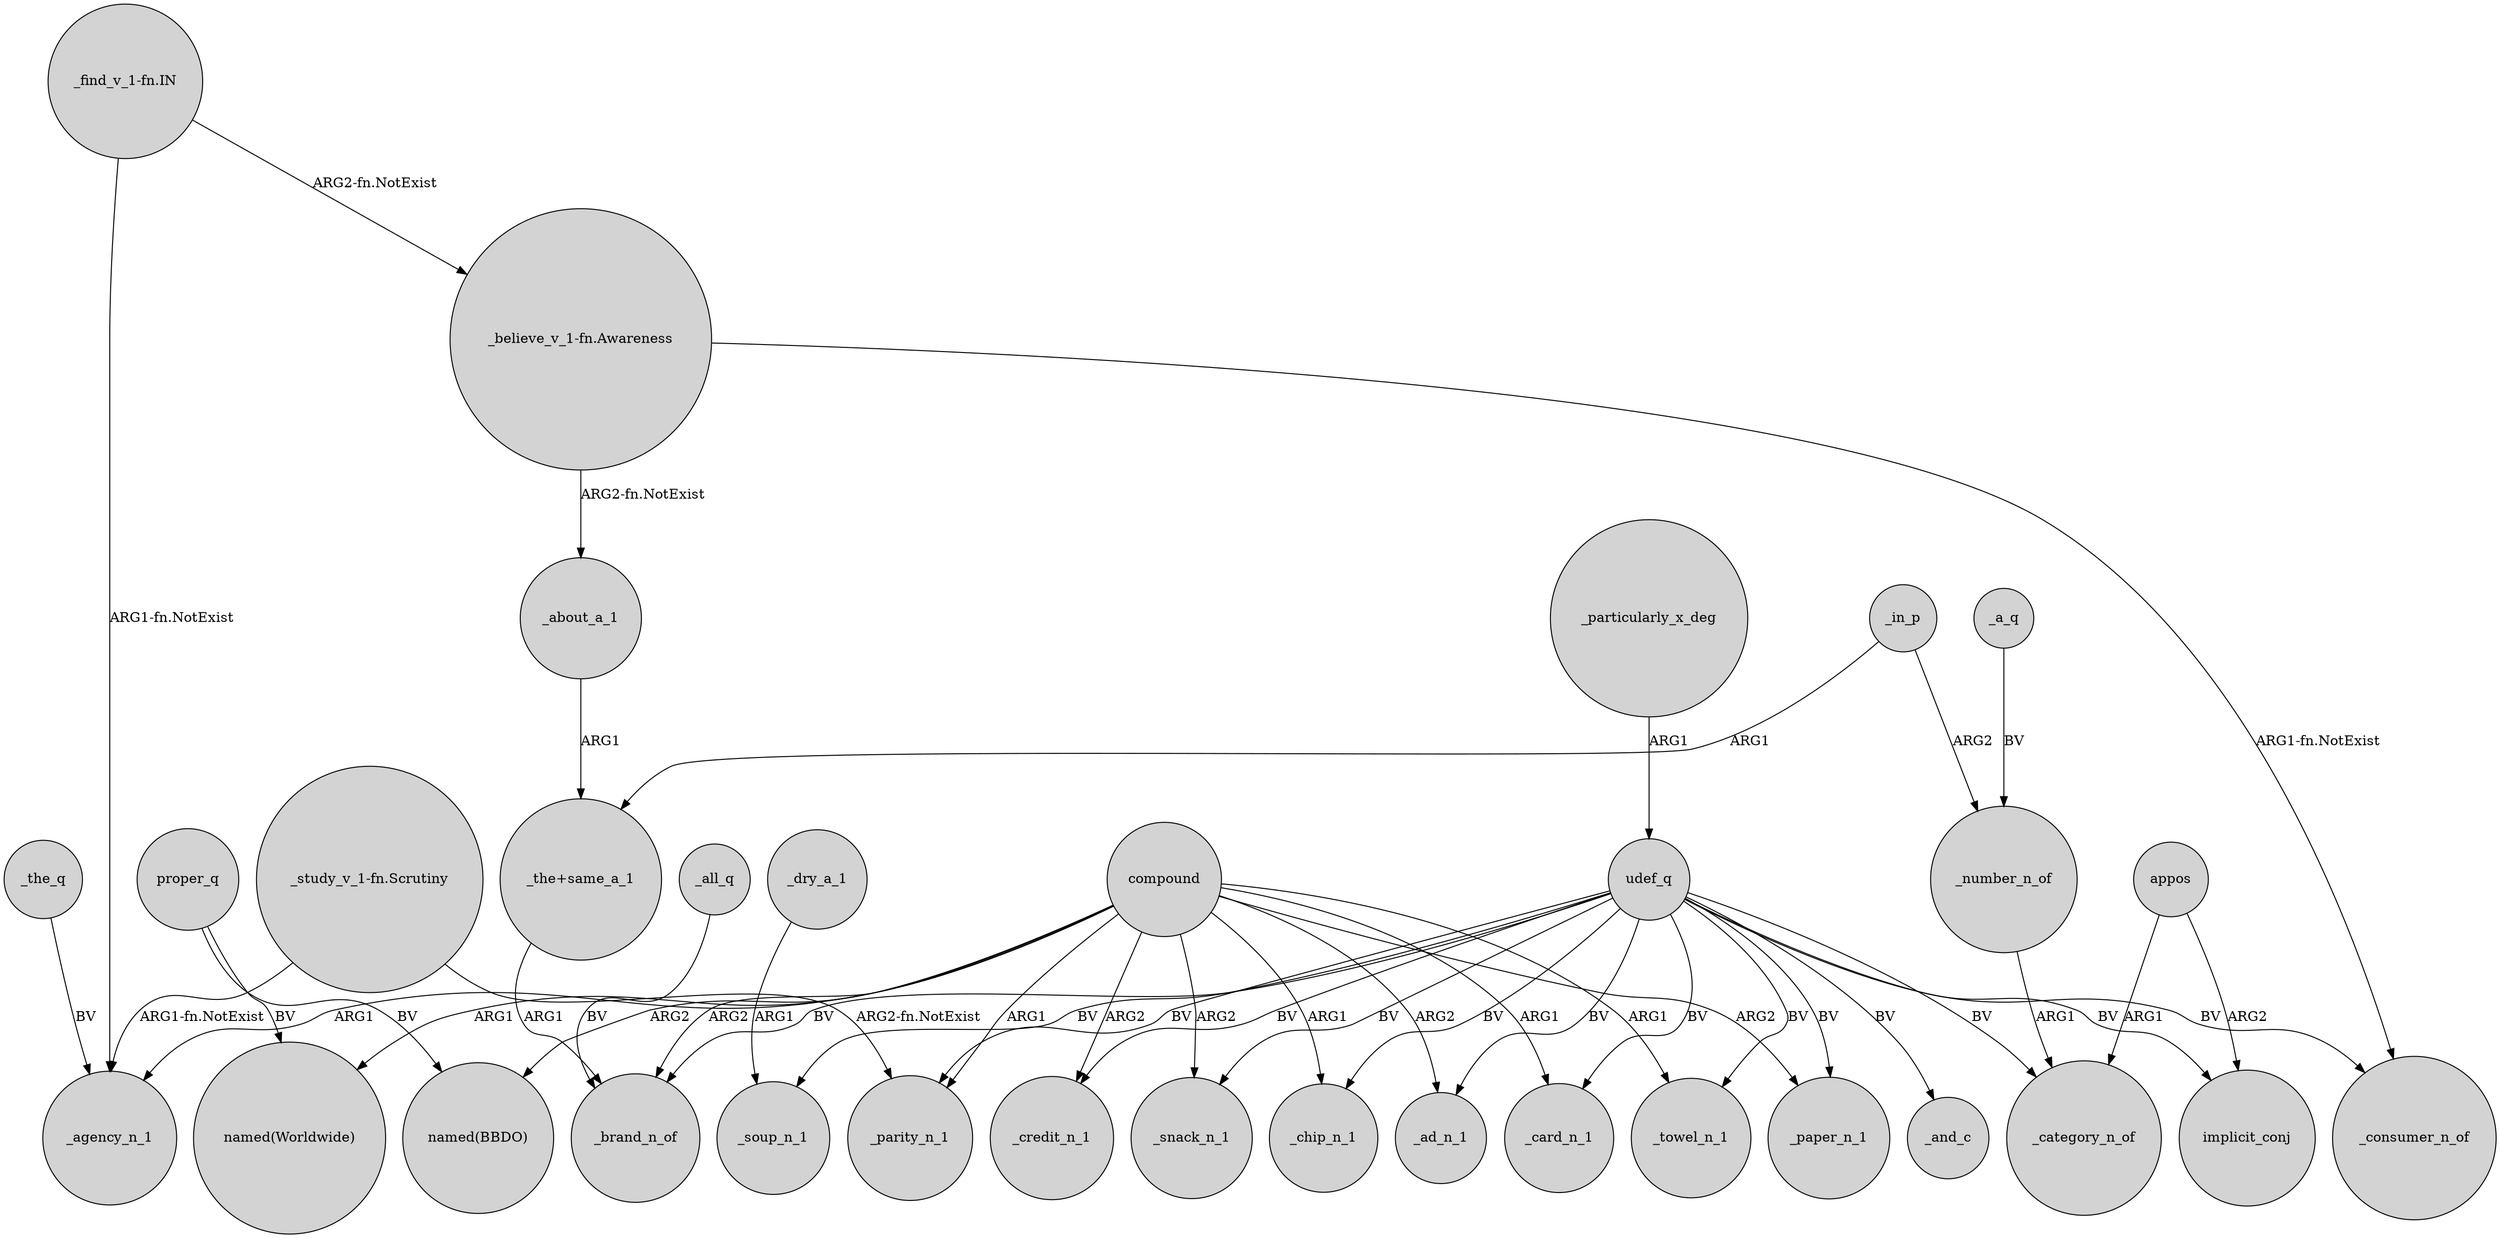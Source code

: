 digraph {
	node [shape=circle style=filled]
	_dry_a_1 -> _soup_n_1 [label=ARG1]
	_the_q -> _agency_n_1 [label=BV]
	_about_a_1 -> "_the+same_a_1" [label=ARG1]
	compound -> _agency_n_1 [label=ARG1]
	proper_q -> "named(BBDO)" [label=BV]
	compound -> _ad_n_1 [label=ARG2]
	_a_q -> _number_n_of [label=BV]
	_number_n_of -> _category_n_of [label=ARG1]
	udef_q -> _category_n_of [label=BV]
	udef_q -> _parity_n_1 [label=BV]
	udef_q -> _credit_n_1 [label=BV]
	udef_q -> _snack_n_1 [label=BV]
	compound -> _credit_n_1 [label=ARG2]
	_all_q -> _brand_n_of [label=BV]
	udef_q -> _chip_n_1 [label=BV]
	compound -> _brand_n_of [label=ARG2]
	appos -> implicit_conj [label=ARG2]
	"_the+same_a_1" -> _brand_n_of [label=ARG1]
	compound -> _parity_n_1 [label=ARG1]
	"_find_v_1-fn.IN" -> "_believe_v_1-fn.Awareness" [label="ARG2-fn.NotExist"]
	udef_q -> implicit_conj [label=BV]
	udef_q -> _card_n_1 [label=BV]
	compound -> "named(BBDO)" [label=ARG2]
	compound -> _snack_n_1 [label=ARG2]
	compound -> _card_n_1 [label=ARG1]
	"_study_v_1-fn.Scrutiny" -> _parity_n_1 [label="ARG2-fn.NotExist"]
	appos -> _category_n_of [label=ARG1]
	"_find_v_1-fn.IN" -> _agency_n_1 [label="ARG1-fn.NotExist"]
	_particularly_x_deg -> udef_q [label=ARG1]
	udef_q -> _towel_n_1 [label=BV]
	compound -> _paper_n_1 [label=ARG2]
	"_believe_v_1-fn.Awareness" -> _about_a_1 [label="ARG2-fn.NotExist"]
	udef_q -> _consumer_n_of [label=BV]
	udef_q -> _ad_n_1 [label=BV]
	proper_q -> "named(Worldwide)" [label=BV]
	_in_p -> _number_n_of [label=ARG2]
	compound -> _towel_n_1 [label=ARG1]
	udef_q -> _brand_n_of [label=BV]
	compound -> _chip_n_1 [label=ARG1]
	udef_q -> _paper_n_1 [label=BV]
	udef_q -> _soup_n_1 [label=BV]
	_in_p -> "_the+same_a_1" [label=ARG1]
	"_study_v_1-fn.Scrutiny" -> _agency_n_1 [label="ARG1-fn.NotExist"]
	compound -> "named(Worldwide)" [label=ARG1]
	udef_q -> _and_c [label=BV]
	"_believe_v_1-fn.Awareness" -> _consumer_n_of [label="ARG1-fn.NotExist"]
}
